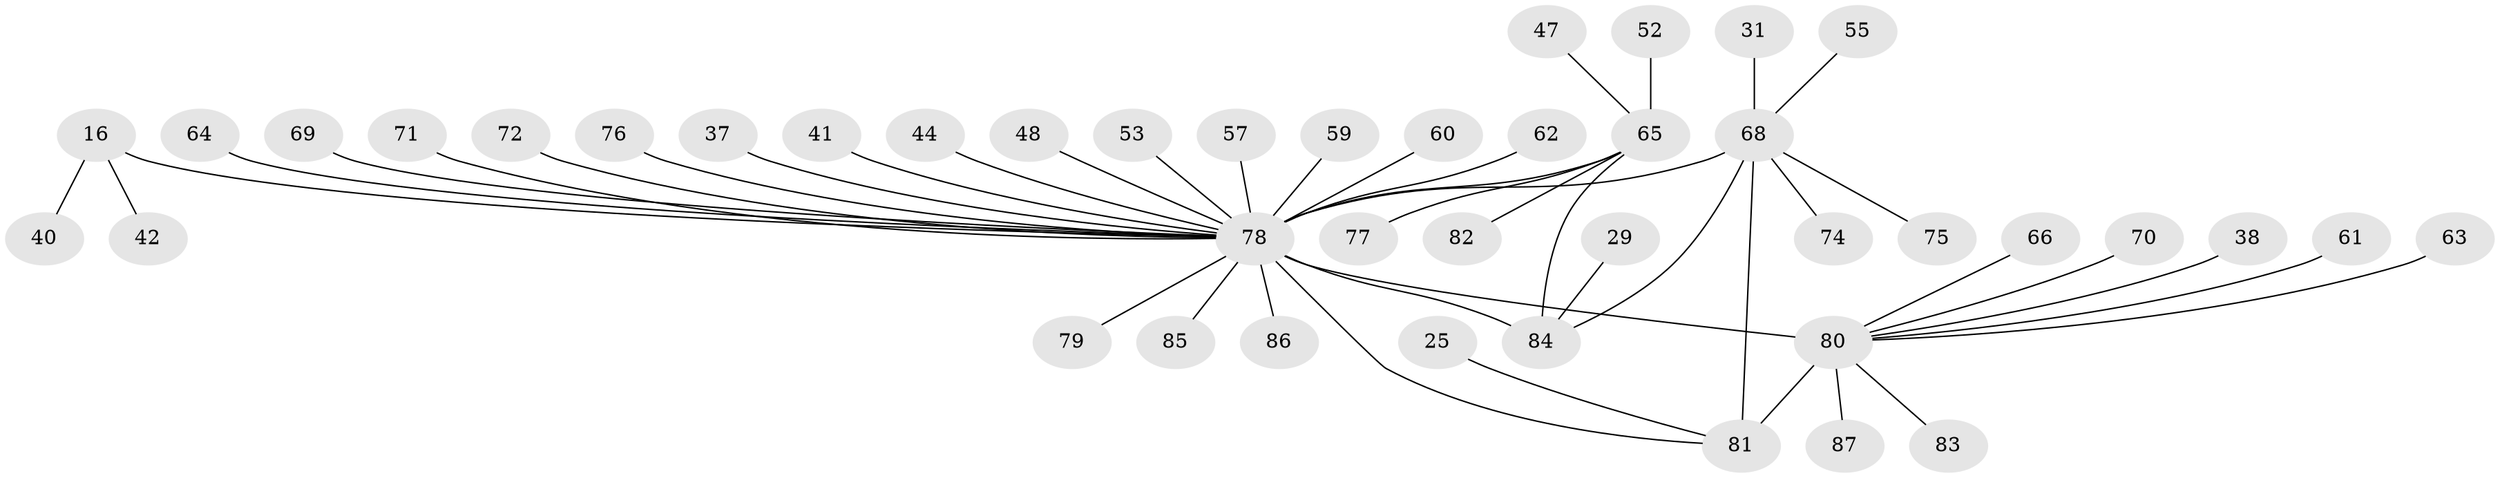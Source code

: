 // original degree distribution, {7: 0.04597701149425287, 4: 0.04597701149425287, 6: 0.04597701149425287, 9: 0.011494252873563218, 8: 0.011494252873563218, 11: 0.022988505747126436, 5: 0.022988505747126436, 10: 0.022988505747126436, 1: 0.5517241379310345, 2: 0.1839080459770115, 3: 0.034482758620689655}
// Generated by graph-tools (version 1.1) at 2025/54/03/09/25 04:54:22]
// undirected, 43 vertices, 46 edges
graph export_dot {
graph [start="1"]
  node [color=gray90,style=filled];
  16 [super="+14"];
  25;
  29;
  31;
  37;
  38 [super="+24"];
  40;
  41;
  42 [super="+22"];
  44;
  47;
  48;
  52;
  53 [super="+43"];
  55 [super="+49"];
  57;
  59;
  60;
  61;
  62;
  63;
  64;
  65 [super="+35+50+7+45"];
  66 [super="+26"];
  68 [super="+54+12"];
  69;
  70;
  71;
  72;
  74;
  75 [super="+67"];
  76;
  77 [super="+39"];
  78 [super="+15+73+4+28+30+32+33"];
  79;
  80 [super="+58+2+20"];
  81 [super="+11"];
  82;
  83;
  84 [super="+8"];
  85;
  86 [super="+51"];
  87;
  16 -- 40;
  16 -- 42;
  16 -- 78 [weight=5];
  25 -- 81;
  29 -- 84;
  31 -- 68;
  37 -- 78;
  38 -- 80;
  41 -- 78;
  44 -- 78;
  47 -- 65;
  48 -- 78;
  52 -- 65;
  53 -- 78;
  55 -- 68;
  57 -- 78;
  59 -- 78;
  60 -- 78;
  61 -- 80;
  62 -- 78;
  63 -- 80;
  64 -- 78;
  65 -- 77;
  65 -- 78 [weight=3];
  65 -- 82;
  65 -- 84 [weight=4];
  66 -- 80;
  68 -- 74;
  68 -- 75;
  68 -- 78 [weight=3];
  68 -- 81 [weight=4];
  68 -- 84;
  69 -- 78;
  70 -- 80;
  71 -- 78;
  72 -- 78;
  76 -- 78;
  78 -- 79;
  78 -- 85;
  78 -- 86;
  78 -- 81 [weight=2];
  78 -- 80 [weight=9];
  78 -- 84;
  80 -- 81;
  80 -- 83;
  80 -- 87;
}
